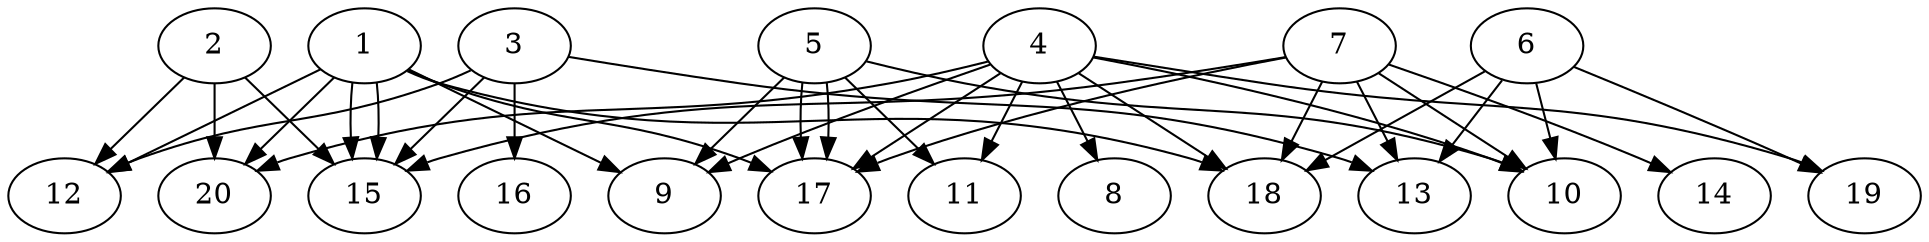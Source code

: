 // DAG automatically generated by daggen at Wed Jul 24 21:21:55 2019
// ./daggen --dot -n 20 --ccr 0.3 --fat 0.8 --regular 0.5 --density 0.6 --mindata 5242880 --maxdata 52428800 
digraph G {
  1 [size="137649493", alpha="0.06", expect_size="41294848"] 
  1 -> 9 [size ="41294848"]
  1 -> 12 [size ="41294848"]
  1 -> 15 [size ="41294848"]
  1 -> 15 [size ="41294848"]
  1 -> 17 [size ="41294848"]
  1 -> 18 [size ="41294848"]
  1 -> 20 [size ="41294848"]
  2 [size="41243307", alpha="0.18", expect_size="12372992"] 
  2 -> 12 [size ="12372992"]
  2 -> 15 [size ="12372992"]
  2 -> 20 [size ="12372992"]
  3 [size="56285867", alpha="0.06", expect_size="16885760"] 
  3 -> 12 [size ="16885760"]
  3 -> 13 [size ="16885760"]
  3 -> 15 [size ="16885760"]
  3 -> 16 [size ="16885760"]
  4 [size="100355413", alpha="0.08", expect_size="30106624"] 
  4 -> 8 [size ="30106624"]
  4 -> 9 [size ="30106624"]
  4 -> 10 [size ="30106624"]
  4 -> 11 [size ="30106624"]
  4 -> 17 [size ="30106624"]
  4 -> 18 [size ="30106624"]
  4 -> 19 [size ="30106624"]
  4 -> 20 [size ="30106624"]
  5 [size="95842987", alpha="0.02", expect_size="28752896"] 
  5 -> 9 [size ="28752896"]
  5 -> 10 [size ="28752896"]
  5 -> 11 [size ="28752896"]
  5 -> 17 [size ="28752896"]
  5 -> 17 [size ="28752896"]
  6 [size="120582827", alpha="0.18", expect_size="36174848"] 
  6 -> 10 [size ="36174848"]
  6 -> 13 [size ="36174848"]
  6 -> 18 [size ="36174848"]
  6 -> 19 [size ="36174848"]
  7 [size="27842560", alpha="0.02", expect_size="8352768"] 
  7 -> 10 [size ="8352768"]
  7 -> 13 [size ="8352768"]
  7 -> 14 [size ="8352768"]
  7 -> 15 [size ="8352768"]
  7 -> 17 [size ="8352768"]
  7 -> 18 [size ="8352768"]
  8 [size="145769813", alpha="0.02", expect_size="43730944"] 
  9 [size="70318080", alpha="0.16", expect_size="21095424"] 
  10 [size="34611200", alpha="0.01", expect_size="10383360"] 
  11 [size="162717013", alpha="0.13", expect_size="48815104"] 
  12 [size="52094293", alpha="0.05", expect_size="15628288"] 
  13 [size="40284160", alpha="0.05", expect_size="12085248"] 
  14 [size="87763627", alpha="0.05", expect_size="26329088"] 
  15 [size="152350720", alpha="0.15", expect_size="45705216"] 
  16 [size="164911787", alpha="0.03", expect_size="49473536"] 
  17 [size="151214080", alpha="0.12", expect_size="45364224"] 
  18 [size="166021120", alpha="0.17", expect_size="49806336"] 
  19 [size="23074133", alpha="0.19", expect_size="6922240"] 
  20 [size="149838507", alpha="0.20", expect_size="44951552"] 
}

